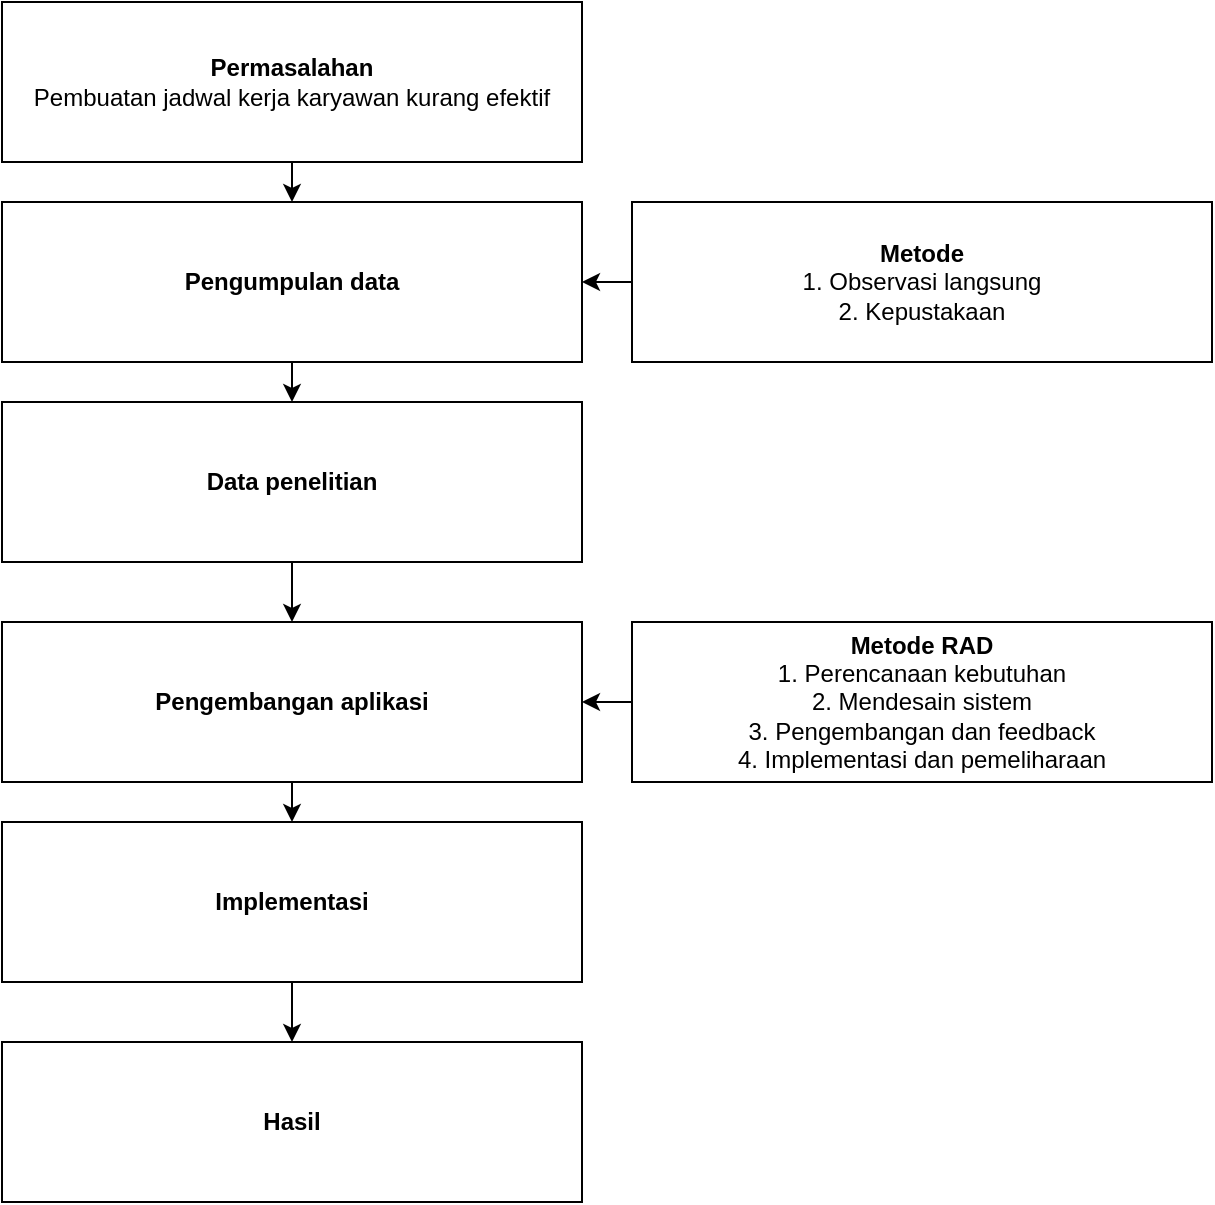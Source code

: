 <mxfile version="24.8.6">
  <diagram name="Page-1" id="_meB9-nLkYBqK3dcO6xU">
    <mxGraphModel dx="1444" dy="753" grid="1" gridSize="10" guides="1" tooltips="1" connect="1" arrows="1" fold="1" page="1" pageScale="1" pageWidth="850" pageHeight="1100" math="0" shadow="0">
      <root>
        <mxCell id="0" />
        <mxCell id="1" parent="0" />
        <mxCell id="gEaedENufTtvG54QmVz3-3" value="" style="edgeStyle=none;rounded=0;orthogonalLoop=1;jettySize=auto;html=1;" edge="1" parent="1" source="gEaedENufTtvG54QmVz3-1" target="gEaedENufTtvG54QmVz3-2">
          <mxGeometry relative="1" as="geometry" />
        </mxCell>
        <mxCell id="gEaedENufTtvG54QmVz3-1" value="&lt;div&gt;&lt;b&gt;Permasalahan&lt;/b&gt;&lt;/div&gt;&lt;div&gt;Pembuatan jadwal kerja karyawan kurang efektif&lt;br&gt;&lt;/div&gt;" style="rounded=0;whiteSpace=wrap;html=1;" vertex="1" parent="1">
          <mxGeometry x="110" y="90" width="290" height="80" as="geometry" />
        </mxCell>
        <mxCell id="gEaedENufTtvG54QmVz3-13" style="edgeStyle=none;rounded=0;orthogonalLoop=1;jettySize=auto;html=1;exitX=0.5;exitY=1;exitDx=0;exitDy=0;entryX=0.5;entryY=0;entryDx=0;entryDy=0;" edge="1" parent="1" source="gEaedENufTtvG54QmVz3-2" target="gEaedENufTtvG54QmVz3-4">
          <mxGeometry relative="1" as="geometry" />
        </mxCell>
        <mxCell id="gEaedENufTtvG54QmVz3-2" value="&lt;b&gt;Pengumpulan data&lt;/b&gt;" style="rounded=0;whiteSpace=wrap;html=1;" vertex="1" parent="1">
          <mxGeometry x="110" y="190" width="290" height="80" as="geometry" />
        </mxCell>
        <mxCell id="gEaedENufTtvG54QmVz3-14" style="edgeStyle=none;rounded=0;orthogonalLoop=1;jettySize=auto;html=1;exitX=0.5;exitY=1;exitDx=0;exitDy=0;" edge="1" parent="1" source="gEaedENufTtvG54QmVz3-4" target="gEaedENufTtvG54QmVz3-5">
          <mxGeometry relative="1" as="geometry" />
        </mxCell>
        <mxCell id="gEaedENufTtvG54QmVz3-4" value="&lt;b&gt;Data penelitian&lt;br&gt;&lt;/b&gt;" style="rounded=0;whiteSpace=wrap;html=1;" vertex="1" parent="1">
          <mxGeometry x="110" y="290" width="290" height="80" as="geometry" />
        </mxCell>
        <mxCell id="gEaedENufTtvG54QmVz3-11" style="edgeStyle=none;rounded=0;orthogonalLoop=1;jettySize=auto;html=1;exitX=0.5;exitY=1;exitDx=0;exitDy=0;entryX=0.5;entryY=0;entryDx=0;entryDy=0;" edge="1" parent="1" source="gEaedENufTtvG54QmVz3-5" target="gEaedENufTtvG54QmVz3-6">
          <mxGeometry relative="1" as="geometry" />
        </mxCell>
        <mxCell id="gEaedENufTtvG54QmVz3-5" value="&lt;b&gt;Pengembangan aplikasi&lt;br&gt;&lt;/b&gt;" style="rounded=0;whiteSpace=wrap;html=1;" vertex="1" parent="1">
          <mxGeometry x="110" y="400" width="290" height="80" as="geometry" />
        </mxCell>
        <mxCell id="gEaedENufTtvG54QmVz3-12" style="edgeStyle=none;rounded=0;orthogonalLoop=1;jettySize=auto;html=1;exitX=0.5;exitY=1;exitDx=0;exitDy=0;" edge="1" parent="1" source="gEaedENufTtvG54QmVz3-6" target="gEaedENufTtvG54QmVz3-7">
          <mxGeometry relative="1" as="geometry" />
        </mxCell>
        <mxCell id="gEaedENufTtvG54QmVz3-6" value="&lt;b&gt;Implementasi&lt;/b&gt;" style="rounded=0;whiteSpace=wrap;html=1;" vertex="1" parent="1">
          <mxGeometry x="110" y="500" width="290" height="80" as="geometry" />
        </mxCell>
        <mxCell id="gEaedENufTtvG54QmVz3-7" value="&lt;b&gt;Hasil&lt;/b&gt;" style="rounded=0;whiteSpace=wrap;html=1;" vertex="1" parent="1">
          <mxGeometry x="110" y="610" width="290" height="80" as="geometry" />
        </mxCell>
        <mxCell id="gEaedENufTtvG54QmVz3-17" style="edgeStyle=none;rounded=0;orthogonalLoop=1;jettySize=auto;html=1;exitX=0;exitY=0.5;exitDx=0;exitDy=0;entryX=1;entryY=0.5;entryDx=0;entryDy=0;" edge="1" parent="1" source="gEaedENufTtvG54QmVz3-15" target="gEaedENufTtvG54QmVz3-2">
          <mxGeometry relative="1" as="geometry" />
        </mxCell>
        <mxCell id="gEaedENufTtvG54QmVz3-15" value="&lt;div&gt;&lt;b&gt;Metode&lt;/b&gt;&lt;/div&gt;&lt;div&gt;1. Observasi langsung&lt;/div&gt;&lt;div&gt;2. Kepustakaan&lt;br&gt;&lt;/div&gt;" style="rounded=0;whiteSpace=wrap;html=1;" vertex="1" parent="1">
          <mxGeometry x="425" y="190" width="290" height="80" as="geometry" />
        </mxCell>
        <mxCell id="gEaedENufTtvG54QmVz3-18" style="edgeStyle=none;rounded=0;orthogonalLoop=1;jettySize=auto;html=1;exitX=0;exitY=0.5;exitDx=0;exitDy=0;entryX=1;entryY=0.5;entryDx=0;entryDy=0;" edge="1" parent="1" source="gEaedENufTtvG54QmVz3-16" target="gEaedENufTtvG54QmVz3-5">
          <mxGeometry relative="1" as="geometry" />
        </mxCell>
        <mxCell id="gEaedENufTtvG54QmVz3-16" value="&lt;div&gt;&lt;b&gt;Metode RAD&lt;/b&gt;&lt;/div&gt;&lt;div&gt;1. Perencanaan kebutuhan&lt;/div&gt;&lt;div&gt;2. Mendesain sistem&lt;/div&gt;&lt;div&gt;3. Pengembangan dan feedback&lt;/div&gt;&lt;div&gt;4. Implementasi dan pemeliharaan&lt;br&gt;&lt;/div&gt;" style="rounded=0;whiteSpace=wrap;html=1;" vertex="1" parent="1">
          <mxGeometry x="425" y="400" width="290" height="80" as="geometry" />
        </mxCell>
      </root>
    </mxGraphModel>
  </diagram>
</mxfile>
